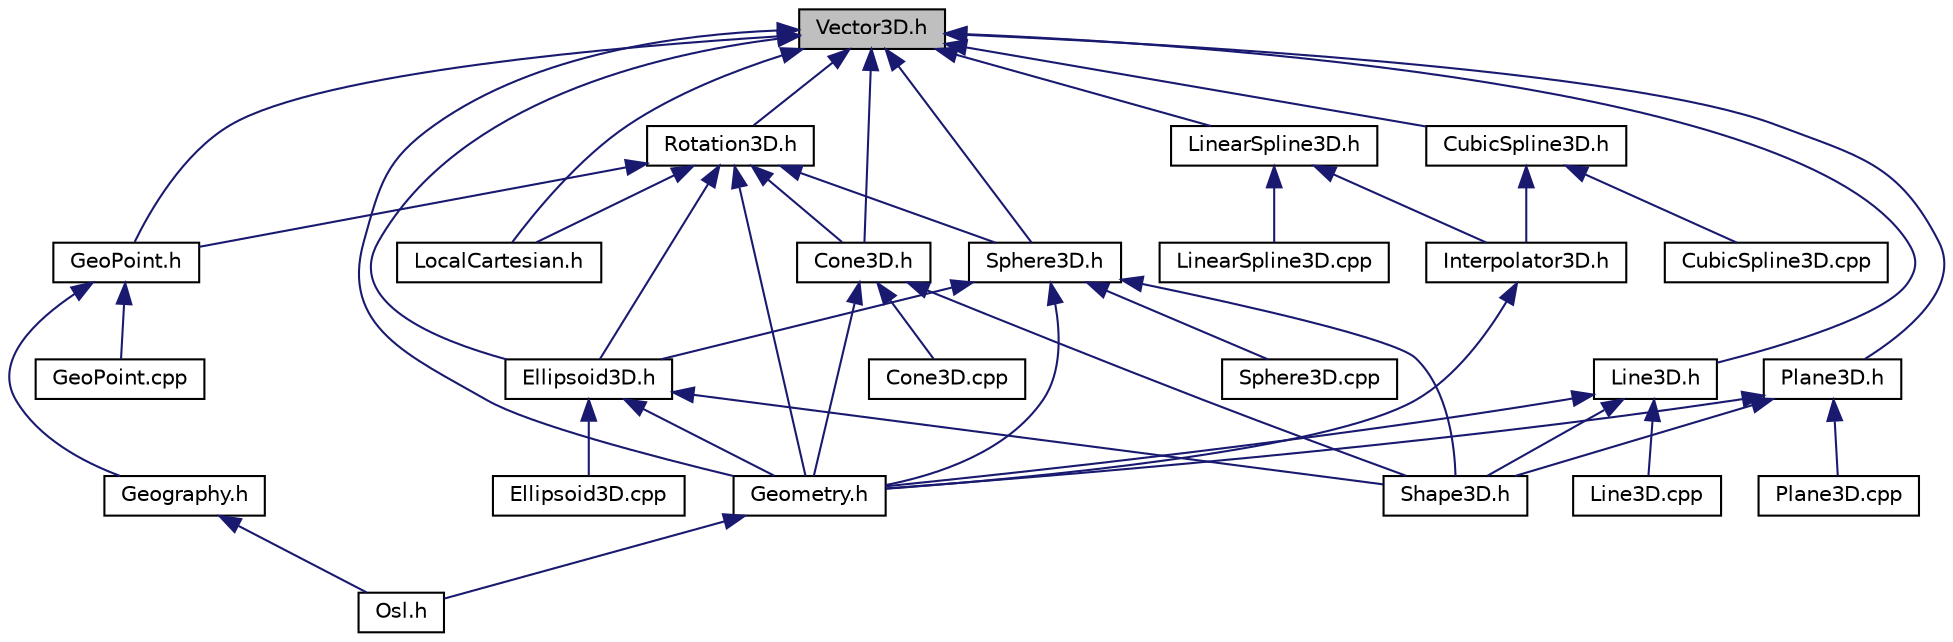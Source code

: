 digraph "Vector3D.h"
{
 // LATEX_PDF_SIZE
  edge [fontname="Helvetica",fontsize="10",labelfontname="Helvetica",labelfontsize="10"];
  node [fontname="Helvetica",fontsize="10",shape=record];
  Node1 [label="Vector3D.h",height=0.2,width=0.4,color="black", fillcolor="grey75", style="filled", fontcolor="black",tooltip="Header file of Osl::Geometry::Vector3D class."];
  Node1 -> Node2 [dir="back",color="midnightblue",fontsize="10",style="solid"];
  Node2 [label="GeoPoint.h",height=0.2,width=0.4,color="black", fillcolor="white", style="filled",URL="$GeoPoint_8h.html",tooltip="Header file of Osl::Geography::GeoPoint class."];
  Node2 -> Node3 [dir="back",color="midnightblue",fontsize="10",style="solid"];
  Node3 [label="Geography.h",height=0.2,width=0.4,color="black", fillcolor="white", style="filled",URL="$Geography_8h.html",tooltip="Header file of Osl::Geography namespace."];
  Node3 -> Node4 [dir="back",color="midnightblue",fontsize="10",style="solid"];
  Node4 [label="Osl.h",height=0.2,width=0.4,color="black", fillcolor="white", style="filled",URL="$Osl_8h.html",tooltip="Header file for the Osl library."];
  Node2 -> Node5 [dir="back",color="midnightblue",fontsize="10",style="solid"];
  Node5 [label="GeoPoint.cpp",height=0.2,width=0.4,color="black", fillcolor="white", style="filled",URL="$GeoPoint_8cpp.html",tooltip="Source file of Osl::Geography::GeoPoint class."];
  Node1 -> Node6 [dir="back",color="midnightblue",fontsize="10",style="solid"];
  Node6 [label="LocalCartesian.h",height=0.2,width=0.4,color="black", fillcolor="white", style="filled",URL="$LocalCartesian_8h.html",tooltip="Header file of Osl::Geography::LocalENU and Osl::Geography::LocalNED."];
  Node1 -> Node7 [dir="back",color="midnightblue",fontsize="10",style="solid"];
  Node7 [label="Geometry.h",height=0.2,width=0.4,color="black", fillcolor="white", style="filled",URL="$Geometry_8h.html",tooltip="Header file for Osl::Geometry namespace."];
  Node7 -> Node4 [dir="back",color="midnightblue",fontsize="10",style="solid"];
  Node1 -> Node8 [dir="back",color="midnightblue",fontsize="10",style="solid"];
  Node8 [label="Rotation3D.h",height=0.2,width=0.4,color="black", fillcolor="white", style="filled",URL="$Rotation3D_8h.html",tooltip="Header file of Osl::Geometry::Rotation3D class."];
  Node8 -> Node2 [dir="back",color="midnightblue",fontsize="10",style="solid"];
  Node8 -> Node6 [dir="back",color="midnightblue",fontsize="10",style="solid"];
  Node8 -> Node7 [dir="back",color="midnightblue",fontsize="10",style="solid"];
  Node8 -> Node9 [dir="back",color="midnightblue",fontsize="10",style="solid"];
  Node9 [label="Cone3D.h",height=0.2,width=0.4,color="black", fillcolor="white", style="filled",URL="$Cone3D_8h.html",tooltip="Header file of Osl::Geometry::Shape3D::Cone3D class."];
  Node9 -> Node7 [dir="back",color="midnightblue",fontsize="10",style="solid"];
  Node9 -> Node10 [dir="back",color="midnightblue",fontsize="10",style="solid"];
  Node10 [label="Cone3D.cpp",height=0.2,width=0.4,color="black", fillcolor="white", style="filled",URL="$Cone3D_8cpp.html",tooltip="Source file of Osl::Geometry::Shape3D::Cone3D class."];
  Node9 -> Node11 [dir="back",color="midnightblue",fontsize="10",style="solid"];
  Node11 [label="Shape3D.h",height=0.2,width=0.4,color="black", fillcolor="white", style="filled",URL="$Shape3D_8h.html",tooltip="Header file of Osl::Geometry::Shape3D namespace."];
  Node8 -> Node12 [dir="back",color="midnightblue",fontsize="10",style="solid"];
  Node12 [label="Sphere3D.h",height=0.2,width=0.4,color="black", fillcolor="white", style="filled",URL="$Sphere3D_8h.html",tooltip="Header file of Osl::Geometry::Shape3D::Sphere3D class."];
  Node12 -> Node7 [dir="back",color="midnightblue",fontsize="10",style="solid"];
  Node12 -> Node13 [dir="back",color="midnightblue",fontsize="10",style="solid"];
  Node13 [label="Ellipsoid3D.h",height=0.2,width=0.4,color="black", fillcolor="white", style="filled",URL="$Ellipsoid3D_8h.html",tooltip="Header file of Osl::Geometry::Shape3D::Ellipsoid3D class."];
  Node13 -> Node7 [dir="back",color="midnightblue",fontsize="10",style="solid"];
  Node13 -> Node14 [dir="back",color="midnightblue",fontsize="10",style="solid"];
  Node14 [label="Ellipsoid3D.cpp",height=0.2,width=0.4,color="black", fillcolor="white", style="filled",URL="$Ellipsoid3D_8cpp.html",tooltip="Header file of Osl::Geometry::Shape3D::Ellipsoid3D class."];
  Node13 -> Node11 [dir="back",color="midnightblue",fontsize="10",style="solid"];
  Node12 -> Node11 [dir="back",color="midnightblue",fontsize="10",style="solid"];
  Node12 -> Node15 [dir="back",color="midnightblue",fontsize="10",style="solid"];
  Node15 [label="Sphere3D.cpp",height=0.2,width=0.4,color="black", fillcolor="white", style="filled",URL="$Sphere3D_8cpp.html",tooltip="Source file of Osl::Geometry::Shape3D::Sphere3D class."];
  Node8 -> Node13 [dir="back",color="midnightblue",fontsize="10",style="solid"];
  Node1 -> Node16 [dir="back",color="midnightblue",fontsize="10",style="solid"];
  Node16 [label="LinearSpline3D.h",height=0.2,width=0.4,color="black", fillcolor="white", style="filled",URL="$LinearSpline3D_8h.html",tooltip="Header file of Osl::Geometry::Interpolator3D::LinearSpline3D class."];
  Node16 -> Node17 [dir="back",color="midnightblue",fontsize="10",style="solid"];
  Node17 [label="Interpolator3D.h",height=0.2,width=0.4,color="black", fillcolor="white", style="filled",URL="$Interpolator3D_8h.html",tooltip="Header file of Osl::Geometry::Interpolator3D namespace."];
  Node17 -> Node7 [dir="back",color="midnightblue",fontsize="10",style="solid"];
  Node16 -> Node18 [dir="back",color="midnightblue",fontsize="10",style="solid"];
  Node18 [label="LinearSpline3D.cpp",height=0.2,width=0.4,color="black", fillcolor="white", style="filled",URL="$LinearSpline3D_8cpp.html",tooltip="Source file of Osl::Geometry::Interpolator3D::LinearSpline3D class."];
  Node1 -> Node19 [dir="back",color="midnightblue",fontsize="10",style="solid"];
  Node19 [label="CubicSpline3D.h",height=0.2,width=0.4,color="black", fillcolor="white", style="filled",URL="$CubicSpline3D_8h.html",tooltip="Header file of Osl::Geometry::Interpolator::CubicSpline3D class."];
  Node19 -> Node17 [dir="back",color="midnightblue",fontsize="10",style="solid"];
  Node19 -> Node20 [dir="back",color="midnightblue",fontsize="10",style="solid"];
  Node20 [label="CubicSpline3D.cpp",height=0.2,width=0.4,color="black", fillcolor="white", style="filled",URL="$CubicSpline3D_8cpp.html",tooltip="Source file of Osl::Geometry::Interpolator::CubicSpline3D class."];
  Node1 -> Node21 [dir="back",color="midnightblue",fontsize="10",style="solid"];
  Node21 [label="Line3D.h",height=0.2,width=0.4,color="black", fillcolor="white", style="filled",URL="$Line3D_8h.html",tooltip="Header file of Osl::Geometry::Shape3D::Line3D class."];
  Node21 -> Node7 [dir="back",color="midnightblue",fontsize="10",style="solid"];
  Node21 -> Node22 [dir="back",color="midnightblue",fontsize="10",style="solid"];
  Node22 [label="Line3D.cpp",height=0.2,width=0.4,color="black", fillcolor="white", style="filled",URL="$Line3D_8cpp.html",tooltip="Source file of Osl::Geometry::Shape3D::Line3D class."];
  Node21 -> Node11 [dir="back",color="midnightblue",fontsize="10",style="solid"];
  Node1 -> Node23 [dir="back",color="midnightblue",fontsize="10",style="solid"];
  Node23 [label="Plane3D.h",height=0.2,width=0.4,color="black", fillcolor="white", style="filled",URL="$Plane3D_8h.html",tooltip="Header file of Osl::Geometry::Shape3D::Plane3D class."];
  Node23 -> Node7 [dir="back",color="midnightblue",fontsize="10",style="solid"];
  Node23 -> Node24 [dir="back",color="midnightblue",fontsize="10",style="solid"];
  Node24 [label="Plane3D.cpp",height=0.2,width=0.4,color="black", fillcolor="white", style="filled",URL="$Plane3D_8cpp.html",tooltip="Source file of Osl::Geometry::Shape3D::Plane3D class."];
  Node23 -> Node11 [dir="back",color="midnightblue",fontsize="10",style="solid"];
  Node1 -> Node9 [dir="back",color="midnightblue",fontsize="10",style="solid"];
  Node1 -> Node12 [dir="back",color="midnightblue",fontsize="10",style="solid"];
  Node1 -> Node13 [dir="back",color="midnightblue",fontsize="10",style="solid"];
}
